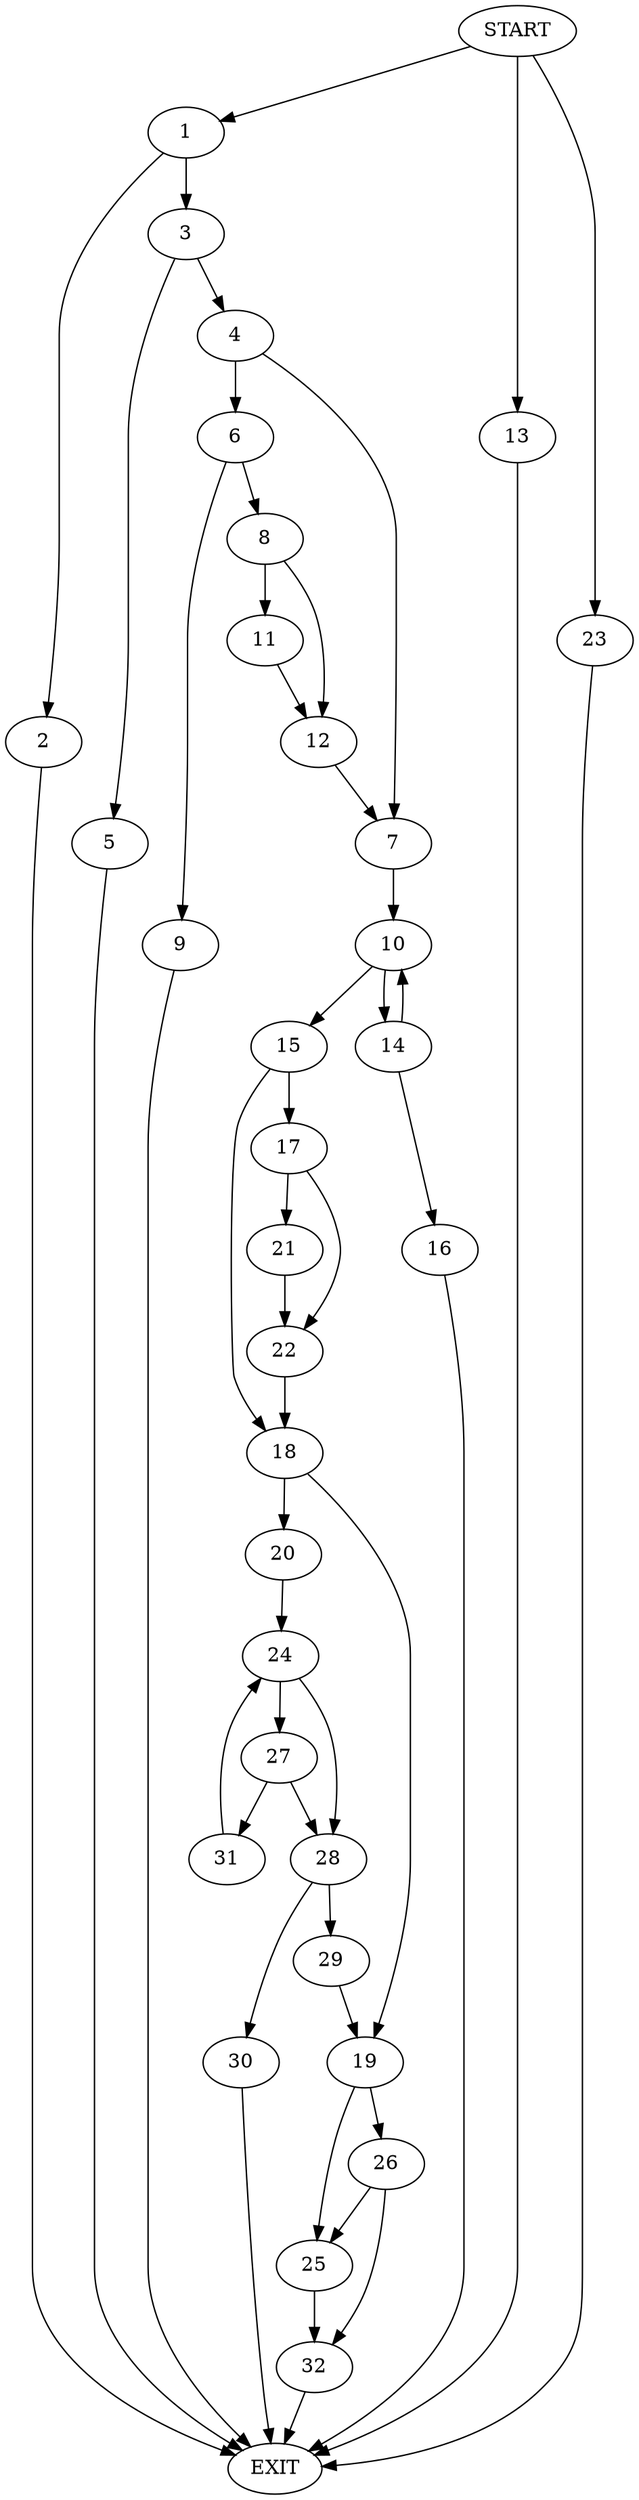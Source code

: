 digraph {
0 [label="START"]
33 [label="EXIT"]
0 -> 1
1 -> 2
1 -> 3
3 -> 4
3 -> 5
2 -> 33
5 -> 33
4 -> 6
4 -> 7
6 -> 8
6 -> 9
7 -> 10
8 -> 11
8 -> 12
9 -> 33
12 -> 7
11 -> 12
0 -> 13
13 -> 33
10 -> 14
10 -> 15
14 -> 16
14 -> 10
15 -> 17
15 -> 18
16 -> 33
18 -> 19
18 -> 20
17 -> 21
17 -> 22
21 -> 22
22 -> 18
0 -> 23
23 -> 33
20 -> 24
19 -> 25
19 -> 26
24 -> 27
24 -> 28
28 -> 29
28 -> 30
27 -> 31
27 -> 28
31 -> 24
29 -> 19
30 -> 33
25 -> 32
26 -> 32
26 -> 25
32 -> 33
}
